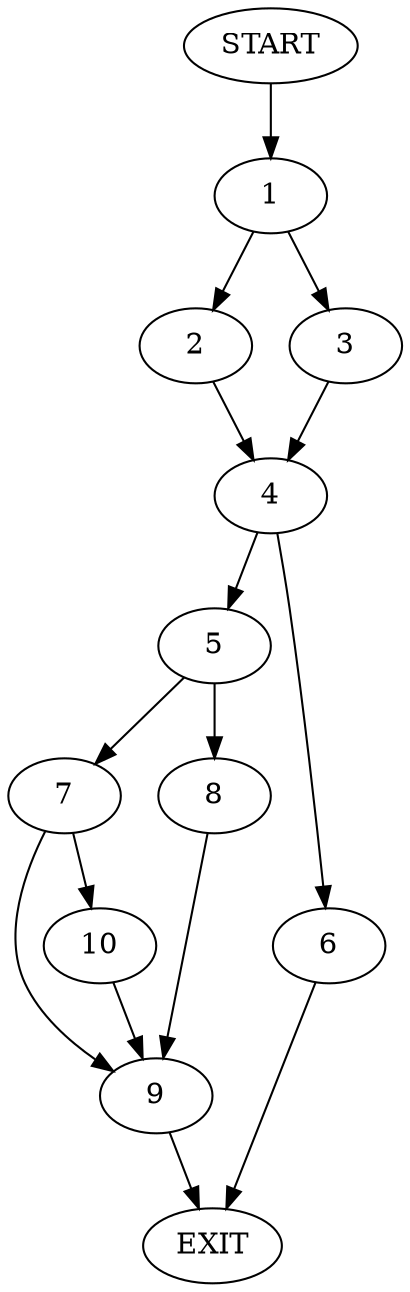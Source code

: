 digraph {
0 [label="START"]
11 [label="EXIT"]
0 -> 1
1 -> 2
1 -> 3
3 -> 4
2 -> 4
4 -> 5
4 -> 6
6 -> 11
5 -> 7
5 -> 8
7 -> 9
7 -> 10
8 -> 9
9 -> 11
10 -> 9
}
